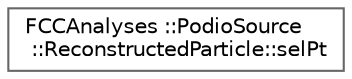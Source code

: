 digraph "Graphical Class Hierarchy"
{
 // LATEX_PDF_SIZE
  bgcolor="transparent";
  edge [fontname=Helvetica,fontsize=10,labelfontname=Helvetica,labelfontsize=10];
  node [fontname=Helvetica,fontsize=10,shape=box,height=0.2,width=0.4];
  rankdir="LR";
  Node0 [id="Node000000",label="FCCAnalyses ::PodioSource\l ::ReconstructedParticle::selPt",height=0.2,width=0.4,color="grey40", fillcolor="white", style="filled",URL="$structFCCAnalyses_01_1_1PodioSource_01_1_1ReconstructedParticle_1_1selPt.html",tooltip="Select reconstructed particles with transverse momentum greater than a minimum value [GeV]."];
}
